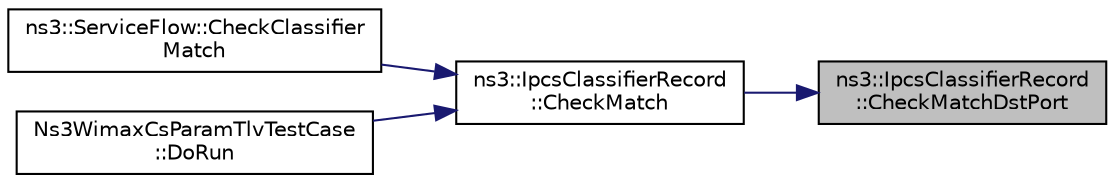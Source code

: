 digraph "ns3::IpcsClassifierRecord::CheckMatchDstPort"
{
 // LATEX_PDF_SIZE
  edge [fontname="Helvetica",fontsize="10",labelfontname="Helvetica",labelfontsize="10"];
  node [fontname="Helvetica",fontsize="10",shape=record];
  rankdir="RL";
  Node1 [label="ns3::IpcsClassifierRecord\l::CheckMatchDstPort",height=0.2,width=0.4,color="black", fillcolor="grey75", style="filled", fontcolor="black",tooltip="Check match destination port function."];
  Node1 -> Node2 [dir="back",color="midnightblue",fontsize="10",style="solid",fontname="Helvetica"];
  Node2 [label="ns3::IpcsClassifierRecord\l::CheckMatch",height=0.2,width=0.4,color="black", fillcolor="white", style="filled",URL="$classns3_1_1_ipcs_classifier_record.html#ac9deecc9ebe9346edfd89259050b8996",tooltip="check if a packets can be used with this classifier"];
  Node2 -> Node3 [dir="back",color="midnightblue",fontsize="10",style="solid",fontname="Helvetica"];
  Node3 [label="ns3::ServiceFlow::CheckClassifier\lMatch",height=0.2,width=0.4,color="black", fillcolor="white", style="filled",URL="$classns3_1_1_service_flow.html#ad91772f5884769da5cfd9a4394be5cc6",tooltip=" "];
  Node2 -> Node4 [dir="back",color="midnightblue",fontsize="10",style="solid",fontname="Helvetica"];
  Node4 [label="Ns3WimaxCsParamTlvTestCase\l::DoRun",height=0.2,width=0.4,color="black", fillcolor="white", style="filled",URL="$class_ns3_wimax_cs_param_tlv_test_case.html#a787e5b86252dac18778c864535b1d4d4",tooltip="Implementation to actually run this TestCase."];
}

